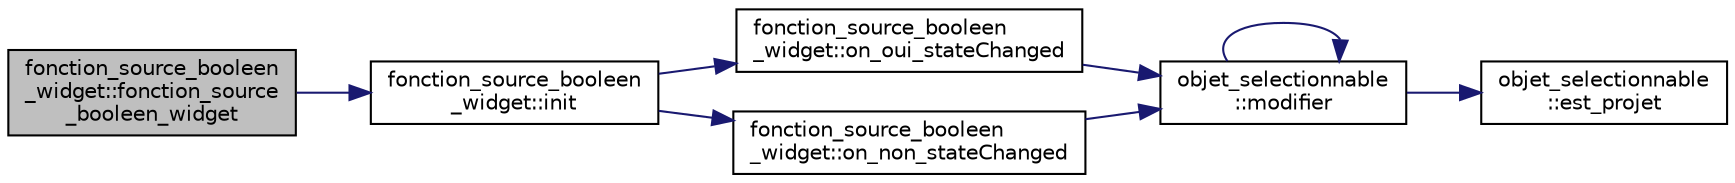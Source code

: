 digraph "fonction_source_booleen_widget::fonction_source_booleen_widget"
{
  edge [fontname="Helvetica",fontsize="10",labelfontname="Helvetica",labelfontsize="10"];
  node [fontname="Helvetica",fontsize="10",shape=record];
  rankdir="LR";
  Node0 [label="fonction_source_booleen\l_widget::fonction_source\l_booleen_widget",height=0.2,width=0.4,color="black", fillcolor="grey75", style="filled", fontcolor="black"];
  Node0 -> Node1 [color="midnightblue",fontsize="10",style="solid",fontname="Helvetica"];
  Node1 [label="fonction_source_booleen\l_widget::init",height=0.2,width=0.4,color="black", fillcolor="white", style="filled",URL="$classfonction__source__booleen__widget.html#a180b3ac67d86f2a6b4a7e8c576baf32f"];
  Node1 -> Node2 [color="midnightblue",fontsize="10",style="solid",fontname="Helvetica"];
  Node2 [label="fonction_source_booleen\l_widget::on_oui_stateChanged",height=0.2,width=0.4,color="black", fillcolor="white", style="filled",URL="$classfonction__source__booleen__widget.html#acc0a2a0c78229acaa3647314ac6b11f4"];
  Node2 -> Node3 [color="midnightblue",fontsize="10",style="solid",fontname="Helvetica"];
  Node3 [label="objet_selectionnable\l::modifier",height=0.2,width=0.4,color="black", fillcolor="white", style="filled",URL="$classobjet__selectionnable.html#a9f76b8e89231a79c3fc840af874bd868"];
  Node3 -> Node4 [color="midnightblue",fontsize="10",style="solid",fontname="Helvetica"];
  Node4 [label="objet_selectionnable\l::est_projet",height=0.2,width=0.4,color="black", fillcolor="white", style="filled",URL="$classobjet__selectionnable.html#a49ea1a29523e46f099896477a2b43eaa"];
  Node3 -> Node3 [color="midnightblue",fontsize="10",style="solid",fontname="Helvetica"];
  Node1 -> Node5 [color="midnightblue",fontsize="10",style="solid",fontname="Helvetica"];
  Node5 [label="fonction_source_booleen\l_widget::on_non_stateChanged",height=0.2,width=0.4,color="black", fillcolor="white", style="filled",URL="$classfonction__source__booleen__widget.html#a621a1378fe0885c1c211ea909af0d13d"];
  Node5 -> Node3 [color="midnightblue",fontsize="10",style="solid",fontname="Helvetica"];
}
